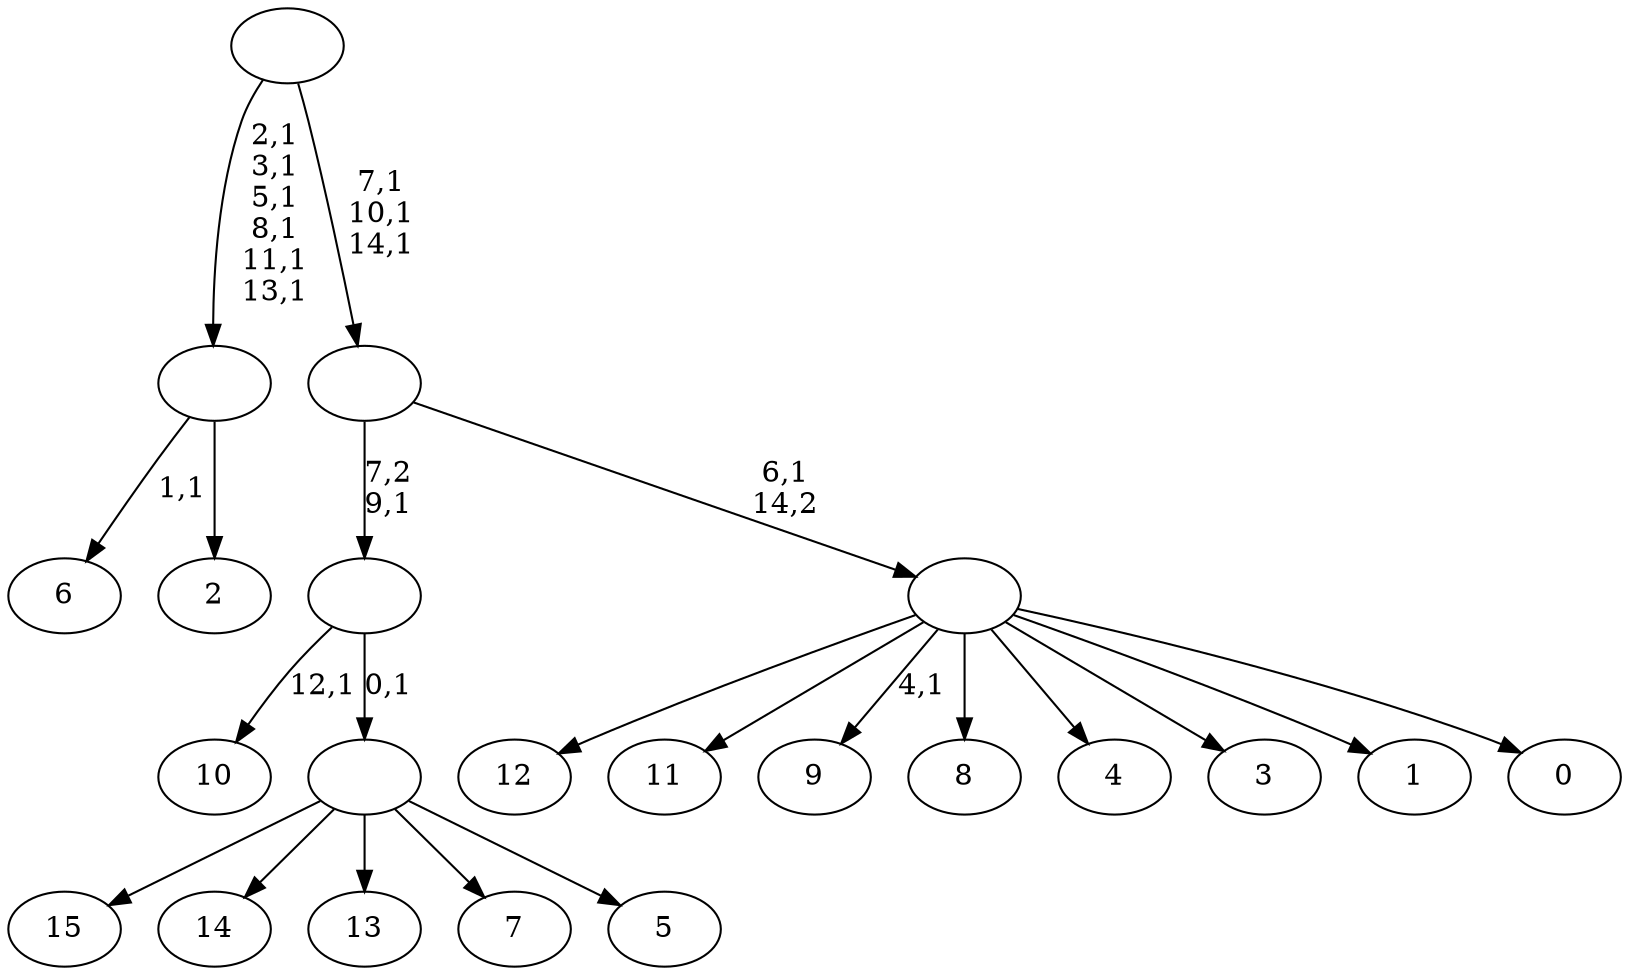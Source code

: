 digraph T {
	31 [label="15"]
	30 [label="14"]
	29 [label="13"]
	28 [label="12"]
	27 [label="11"]
	26 [label="10"]
	24 [label="9"]
	22 [label="8"]
	21 [label="7"]
	20 [label="6"]
	18 [label="5"]
	17 [label=""]
	16 [label=""]
	15 [label="4"]
	14 [label="3"]
	13 [label="2"]
	12 [label=""]
	6 [label="1"]
	5 [label="0"]
	4 [label=""]
	3 [label=""]
	0 [label=""]
	17 -> 31 [label=""]
	17 -> 30 [label=""]
	17 -> 29 [label=""]
	17 -> 21 [label=""]
	17 -> 18 [label=""]
	16 -> 26 [label="12,1"]
	16 -> 17 [label="0,1"]
	12 -> 20 [label="1,1"]
	12 -> 13 [label=""]
	4 -> 24 [label="4,1"]
	4 -> 28 [label=""]
	4 -> 27 [label=""]
	4 -> 22 [label=""]
	4 -> 15 [label=""]
	4 -> 14 [label=""]
	4 -> 6 [label=""]
	4 -> 5 [label=""]
	3 -> 16 [label="7,2\n9,1"]
	3 -> 4 [label="6,1\n14,2"]
	0 -> 3 [label="7,1\n10,1\n14,1"]
	0 -> 12 [label="2,1\n3,1\n5,1\n8,1\n11,1\n13,1"]
}
